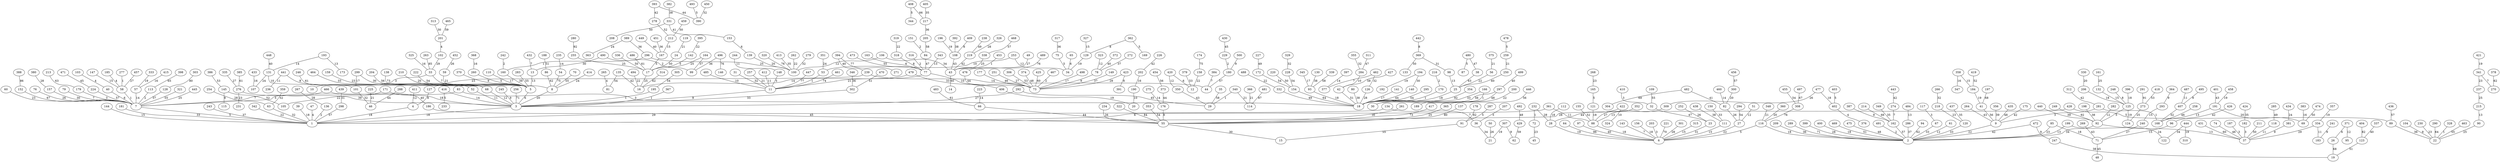 graph G {
    "1" [label="1"];
    "2" [label="2"];
    "3" [label="3"];
    "4" [label="4"];
    "5" [label="5"];
    "6" [label="6"];
    "7" [label="7"];
    "8" [label="8"];
    "9" [label="9"];
    "10" [label="10"];
    "11" [label="11"];
    "12" [label="12"];
    "13" [label="13"];
    "14" [label="14"];
    "15" [label="15"];
    "16" [label="16"];
    "17" [label="17"];
    "18" [label="18"];
    "19" [label="19"];
    "20" [label="20"];
    "21" [label="21"];
    "22" [label="22"];
    "23" [label="23"];
    "24" [label="24"];
    "25" [label="25"];
    "26" [label="26"];
    "27" [label="27"];
    "28" [label="28"];
    "29" [label="29"];
    "30" [label="30"];
    "31" [label="31"];
    "32" [label="32"];
    "33" [label="33"];
    "34" [label="34"];
    "35" [label="35"];
    "36" [label="36"];
    "37" [label="37"];
    "38" [label="38"];
    "39" [label="39"];
    "40" [label="40"];
    "41" [label="41"];
    "42" [label="42"];
    "43" [label="43"];
    "44" [label="44"];
    "45" [label="45"];
    "46" [label="46"];
    "47" [label="47"];
    "48" [label="48"];
    "49" [label="49"];
    "50" [label="50"];
    "51" [label="51"];
    "52" [label="52"];
    "53" [label="53"];
    "54" [label="54"];
    "55" [label="55"];
    "56" [label="56"];
    "57" [label="57"];
    "58" [label="58"];
    "59" [label="59"];
    "60" [label="60"];
    "61" [label="61"];
    "62" [label="62"];
    "63" [label="63"];
    "64" [label="64"];
    "65" [label="65"];
    "66" [label="66"];
    "67" [label="67"];
    "68" [label="68"];
    "69" [label="69"];
    "70" [label="70"];
    "71" [label="71"];
    "72" [label="72"];
    "73" [label="73"];
    "74" [label="74"];
    "75" [label="75"];
    "76" [label="76"];
    "77" [label="77"];
    "78" [label="78"];
    "79" [label="79"];
    "80" [label="80"];
    "81" [label="81"];
    "82" [label="82"];
    "83" [label="83"];
    "84" [label="84"];
    "85" [label="85"];
    "86" [label="86"];
    "87" [label="87"];
    "88" [label="88"];
    "89" [label="89"];
    "90" [label="90"];
    "91" [label="91"];
    "92" [label="92"];
    "93" [label="93"];
    "94" [label="94"];
    "95" [label="95"];
    "96" [label="96"];
    "97" [label="97"];
    "98" [label="98"];
    "99" [label="99"];
    "100" [label="100"];
    "101" [label="101"];
    "102" [label="102"];
    "103" [label="103"];
    "104" [label="104"];
    "105" [label="105"];
    "106" [label="106"];
    "107" [label="107"];
    "108" [label="108"];
    "109" [label="109"];
    "110" [label="110"];
    "111" [label="111"];
    "112" [label="112"];
    "113" [label="113"];
    "114" [label="114"];
    "115" [label="115"];
    "116" [label="116"];
    "117" [label="117"];
    "118" [label="118"];
    "119" [label="119"];
    "120" [label="120"];
    "121" [label="121"];
    "122" [label="122"];
    "123" [label="123"];
    "124" [label="124"];
    "125" [label="125"];
    "126" [label="126"];
    "127" [label="127"];
    "128" [label="128"];
    "129" [label="129"];
    "130" [label="130"];
    "131" [label="131"];
    "132" [label="132"];
    "133" [label="133"];
    "134" [label="134"];
    "135" [label="135"];
    "136" [label="136"];
    "137" [label="137"];
    "138" [label="138"];
    "139" [label="139"];
    "140" [label="140"];
    "141" [label="141"];
    "142" [label="142"];
    "143" [label="143"];
    "144" [label="144"];
    "145" [label="145"];
    "146" [label="146"];
    "147" [label="147"];
    "148" [label="148"];
    "149" [label="149"];
    "150" [label="150"];
    "151" [label="151"];
    "152" [label="152"];
    "153" [label="153"];
    "154" [label="154"];
    "155" [label="155"];
    "156" [label="156"];
    "157" [label="157"];
    "158" [label="158"];
    "159" [label="159"];
    "160" [label="160"];
    "161" [label="161"];
    "162" [label="162"];
    "163" [label="163"];
    "164" [label="164"];
    "165" [label="165"];
    "166" [label="166"];
    "167" [label="167"];
    "168" [label="168"];
    "169" [label="169"];
    "170" [label="170"];
    "171" [label="171"];
    "172" [label="172"];
    "173" [label="173"];
    "174" [label="174"];
    "175" [label="175"];
    "176" [label="176"];
    "177" [label="177"];
    "178" [label="178"];
    "179" [label="179"];
    "180" [label="180"];
    "181" [label="181"];
    "182" [label="182"];
    "183" [label="183"];
    "184" [label="184"];
    "185" [label="185"];
    "186" [label="186"];
    "187" [label="187"];
    "188" [label="188"];
    "189" [label="189"];
    "190" [label="190"];
    "191" [label="191"];
    "192" [label="192"];
    "193" [label="193"];
    "194" [label="194"];
    "195" [label="195"];
    "196" [label="196"];
    "197" [label="197"];
    "198" [label="198"];
    "199" [label="199"];
    "200" [label="200"];
    "201" [label="201"];
    "202" [label="202"];
    "203" [label="203"];
    "204" [label="204"];
    "205" [label="205"];
    "206" [label="206"];
    "207" [label="207"];
    "208" [label="208"];
    "209" [label="209"];
    "210" [label="210"];
    "211" [label="211"];
    "212" [label="212"];
    "213" [label="213"];
    "214" [label="214"];
    "215" [label="215"];
    "216" [label="216"];
    "217" [label="217"];
    "218" [label="218"];
    "219" [label="219"];
    "220" [label="220"];
    "221" [label="221"];
    "222" [label="222"];
    "223" [label="223"];
    "224" [label="224"];
    "225" [label="225"];
    "226" [label="226"];
    "227" [label="227"];
    "228" [label="228"];
    "229" [label="229"];
    "230" [label="230"];
    "231" [label="231"];
    "232" [label="232"];
    "233" [label="233"];
    "234" [label="234"];
    "235" [label="235"];
    "236" [label="236"];
    "237" [label="237"];
    "238" [label="238"];
    "239" [label="239"];
    "240" [label="240"];
    "241" [label="241"];
    "242" [label="242"];
    "243" [label="243"];
    "244" [label="244"];
    "245" [label="245"];
    "246" [label="246"];
    "247" [label="247"];
    "248" [label="248"];
    "249" [label="249"];
    "250" [label="250"];
    "251" [label="251"];
    "252" [label="252"];
    "253" [label="253"];
    "254" [label="254"];
    "255" [label="255"];
    "256" [label="256"];
    "257" [label="257"];
    "258" [label="258"];
    "259" [label="259"];
    "260" [label="260"];
    "261" [label="261"];
    "262" [label="262"];
    "263" [label="263"];
    "264" [label="264"];
    "265" [label="265"];
    "266" [label="266"];
    "267" [label="267"];
    "268" [label="268"];
    "269" [label="269"];
    "270" [label="270"];
    "271" [label="271"];
    "272" [label="272"];
    "273" [label="273"];
    "274" [label="274"];
    "275" [label="275"];
    "276" [label="276"];
    "277" [label="277"];
    "278" [label="278"];
    "279" [label="279"];
    "280" [label="280"];
    "281" [label="281"];
    "282" [label="282"];
    "283" [label="283"];
    "284" [label="284"];
    "285" [label="285"];
    "286" [label="286"];
    "287" [label="287"];
    "288" [label="288"];
    "289" [label="289"];
    "290" [label="290"];
    "291" [label="291"];
    "292" [label="292"];
    "293" [label="293"];
    "294" [label="294"];
    "295" [label="295"];
    "296" [label="296"];
    "297" [label="297"];
    "298" [label="298"];
    "299" [label="299"];
    "300" [label="300"];
    "301" [label="301"];
    "302" [label="302"];
    "303" [label="303"];
    "304" [label="304"];
    "305" [label="305"];
    "306" [label="306"];
    "307" [label="307"];
    "308" [label="308"];
    "309" [label="309"];
    "310" [label="310"];
    "311" [label="311"];
    "312" [label="312"];
    "313" [label="313"];
    "314" [label="314"];
    "315" [label="315"];
    "316" [label="316"];
    "317" [label="317"];
    "318" [label="318"];
    "319" [label="319"];
    "320" [label="320"];
    "321" [label="321"];
    "322" [label="322"];
    "323" [label="323"];
    "324" [label="324"];
    "325" [label="325"];
    "326" [label="326"];
    "327" [label="327"];
    "328" [label="328"];
    "329" [label="329"];
    "330" [label="330"];
    "331" [label="331"];
    "332" [label="332"];
    "333" [label="333"];
    "334" [label="334"];
    "335" [label="335"];
    "336" [label="336"];
    "337" [label="337"];
    "338" [label="338"];
    "339" [label="339"];
    "340" [label="340"];
    "341" [label="341"];
    "342" [label="342"];
    "343" [label="343"];
    "344" [label="344"];
    "345" [label="345"];
    "346" [label="346"];
    "347" [label="347"];
    "348" [label="348"];
    "349" [label="349"];
    "350" [label="350"];
    "351" [label="351"];
    "352" [label="352"];
    "353" [label="353"];
    "354" [label="354"];
    "355" [label="355"];
    "356" [label="356"];
    "357" [label="357"];
    "358" [label="358"];
    "359" [label="359"];
    "360" [label="360"];
    "361" [label="361"];
    "362" [label="362"];
    "363" [label="363"];
    "364" [label="364"];
    "365" [label="365"];
    "366" [label="366"];
    "367" [label="367"];
    "368" [label="368"];
    "369" [label="369"];
    "370" [label="370"];
    "371" [label="371"];
    "372" [label="372"];
    "373" [label="373"];
    "374" [label="374"];
    "375" [label="375"];
    "376" [label="376"];
    "377" [label="377"];
    "378" [label="378"];
    "379" [label="379"];
    "380" [label="380"];
    "381" [label="381"];
    "382" [label="382"];
    "383" [label="383"];
    "384" [label="384"];
    "385" [label="385"];
    "386" [label="386"];
    "387" [label="387"];
    "388" [label="388"];
    "389" [label="389"];
    "390" [label="390"];
    "391" [label="391"];
    "392" [label="392"];
    "393" [label="393"];
    "394" [label="394"];
    "395" [label="395"];
    "396" [label="396"];
    "397" [label="397"];
    "398" [label="398"];
    "399" [label="399"];
    "400" [label="400"];
    "401" [label="401"];
    "402" [label="402"];
    "403" [label="403"];
    "404" [label="404"];
    "405" [label="405"];
    "406" [label="406"];
    "407" [label="407"];
    "408" [label="408"];
    "409" [label="409"];
    "410" [label="410"];
    "411" [label="411"];
    "412" [label="412"];
    "413" [label="413"];
    "414" [label="414"];
    "415" [label="415"];
    "416" [label="416"];
    "417" [label="417"];
    "418" [label="418"];
    "419" [label="419"];
    "420" [label="420"];
    "421" [label="421"];
    "422" [label="422"];
    "423" [label="423"];
    "424" [label="424"];
    "425" [label="425"];
    "426" [label="426"];
    "427" [label="427"];
    "428" [label="428"];
    "429" [label="429"];
    "430" [label="430"];
    "431" [label="431"];
    "432" [label="432"];
    "433" [label="433"];
    "434" [label="434"];
    "435" [label="435"];
    "436" [label="436"];
    "437" [label="437"];
    "438" [label="438"];
    "439" [label="439"];
    "440" [label="440"];
    "441" [label="441"];
    "442" [label="442"];
    "443" [label="443"];
    "444" [label="444"];
    "445" [label="445"];
    "446" [label="446"];
    "447" [label="447"];
    "448" [label="448"];
    "449" [label="449"];
    "450" [label="450"];
    "451" [label="451"];
    "452" [label="452"];
    "453" [label="453"];
    "454" [label="454"];
    "455" [label="455"];
    "456" [label="456"];
    "457" [label="457"];
    "458" [label="458"];
    "459" [label="459"];
    "460" [label="460"];
    "461" [label="461"];
    "462" [label="462"];
    "463" [label="463"];
    "464" [label="464"];
    "465" [label="465"];
    "466" [label="466"];
    "467" [label="467"];
    "468" [label="468"];
    "469" [label="469"];
    "470" [label="470"];
    "471" [label="471"];
    "472" [label="472"];
    "473" [label="473"];
    "474" [label="474"];
    "475" [label="475"];
    "476" [label="476"];
    "477" [label="477"];
    "478" [label="478"];
    "479" [label="479"];
    "480" [label="480"];
    "481" [label="481"];
    "482" [label="482"];
    "483" [label="483"];
    "484" [label="484"];
    "485" [label="485"];
    "486" [label="486"];
    "487" [label="487"];
    "488" [label="488"];
    "489" [label="489"];
    "490" [label="490"];
    "491" [label="491"];
    "492" [label="492"];
    "493" [label="493"];
    "494" [label="494"];
    "495" [label="495"];
    "496" [label="496"];
    "497" [label="497"];
    "498" [label="498"];
    "499" [label="499"];
    "500" [label="500"];
    "64" -- "6" [label="96", color=black];
    "249" -- "92" [label="92", color=black];
    "280" -- "255" [label="92", color=black];
    "354" -- "18" [label="92", color=black];
    "291" -- "273" [label="91", color=black];
    "481" -- "114" [label="87", color=black];
    "388" -- "152" [label="86", color=black];
    "263" -- "33" [label="85", color=black];
    "322" -- "55" [label="84", color=black];
    "178" -- "91" [label="82", color=black];
    "404" -- "123" [label="82", color=black];
    "137" -- "55" [label="80", color=black];
    "303" -- "128" [label="80", color=black];
    "394" -- "271" [label="77", color=black];
    "447" -- "11" [label="77", color=black];
    "308" -- "116" [label="76", color=black];
    "320" -- "100" [label="76", color=black];
    "489" -- "476" [label="76", color=black];
    "496" -- "146" [label="76", color=black];
    "54" -- "8" [label="75", color=black];
    "174" -- "158" [label="75", color=black];
    "461" -- "11" [label="74", color=black];
    "138" -- "68" [label="73", color=black];
    "417" -- "55" [label="73", color=black];
    "256" -- "3" [label="71", color=black];
    "289" -- "2" [label="71", color=black];
    "221" -- "6" [label="70", color=black];
    "482" -- "304" [label="69", color=black];
    "26" -- "19" [label="68", color=black];
    "197" -- "41" [label="68", color=black];
    "152" -- "7" [label="67", color=black];
    "497" -- "308" [label="67", color=black];
    "214" -- "162" [label="66", color=black];
    "408" -- "217" [label="66", color=black];
    "398" -- "113" [label="65", color=black];
    "154" -- "18" [label="64", color=black];
    "290" -- "22" [label="64", color=black];
    "38" -- "25" [label="63", color=black];
    "213" -- "179" [label="63", color=black];
    "86" -- "8" [label="62", color=black];
    "94" -- "2" [label="62", color=black];
    "314" -- "16" [label="62", color=black];
    "378" -- "270" [label="62", color=black];
    "246" -- "101" [label="61", color=black];
    "385" -- "276" [label="61", color=black];
    "483" -- "66" [label="61", color=black];
    "486" -- "17" [label="61", color=black];
    "43" -- "14" [label="60", color=black];
    "250" -- "25" [label="60", color=black];
    "425" -- "73" [label="60", color=black];
    "431" -- "37" [label="60", color=black];
    "429" -- "62" [label="59", color=black];
    "465" -- "201" [label="59", color=black];
    "35" -- "29" [label="58", color=black];
    "205" -- "84" [label="58", color=black];
    "339" -- "93" [label="58", color=black];
    "427" -- "42" [label="58", color=black];
    "162" -- "2" [label="57", color=black];
    "180" -- "44" [label="57", color=black];
    "224" -- "7" [label="57", color=black];
    "298" -- "1" [label="57", color=black];
    "436" -- "89" [label="57", color=black];
    "456" -- "300" [label="57", color=black];
    "468" -- "338" [label="57", color=black];
    "41" -- "9" [label="56", color=black];
    "204" -- "68" [label="56", color=black];
    "297" -- "18" [label="56", color=black];
    "446" -- "365" [label="56", color=black];
    "454" -- "373" [label="56", color=black];
    "70" -- "8" [label="55", color=black];
    "91" -- "15" [label="55", color=black];
    "109" -- "32" [label="55", color=black];
    "283" -- "5" [label="55", color=black];
    "321" -- "7" [label="55", color=black];
    "463" -- "22" [label="55", color=black];
    "473" -- "77" [label="55", color=black];
    "135" -- "81" [label="54", color=black];
    "172" -- "154" [label="54", color=black];
    "222" -- "5" [label="54", color=black];
    "228" -- "154" [label="54", color=black];
    "294" -- "27" [label="54", color=black];
    "295" -- "18" [label="54", color=black];
    "305" -- "195" [label="54", color=black];
    "353" -- "55" [label="54", color=black];
    "455" -- "308" [label="54", color=black];
    "306" -- "73" [label="53", color=black];
    "379" -- "12" [label="53", color=black];
    "386" -- "145" [label="53", color=black];
    "418" -- "273" [label="53", color=black];
    "145" -- "105" [label="52", color=black];
    "155" -- "88" [label="52", color=black];
    "278" -- "212" [label="52", color=black];
    "359" -- "63" [label="52", color=black];
    "419" -- "184" [label="52", color=black];
    "42" -- "18" [label="51", color=black];
    "123" -- "19" [label="51", color=black];
    "188" -- "86" [label="51", color=black];
    "469" -- "2" [label="51", color=black];
    "470" -- "302" [label="51", color=black];
    "24" -- "17" [label="50", color=black];
    "211" -- "37" [label="50", color=black];
    "220" -- "154" [label="50", color=black];
    "331" -- "208" [label="50", color=black];
    "336" -- "17" [label="50", color=black];
    "369" -- "133" [label="50", color=black];
    "459" -- "212" [label="50", color=black];
    "474" -- "69" [label="50", color=black];
    "227" -- "172" [label="49", color=black];
    "238" -- "219" [label="49", color=black];
    "285" -- "118" [label="49", color=black];
    "332" -- "18" [label="49", color=black];
    "297" -- "189" [label="48", color=black];
    "374" -- "73" [label="48", color=black];
    "435" -- "9" [label="48", color=black];
    "475" -- "2" [label="48", color=black];
    "492" -- "429" [label="48", color=black];
    "32" -- "23" [label="47", color=black];
    "84" -- "77" [label="47", color=black];
    "311" -- "284" [label="47", color=black];
    "480" -- "38" [label="47", color=black];
    "74" -- "37" [label="46", color=black];
    "177" -- "73" [label="46", color=black];
    "258" -- "168" [label="46", color=black];
    "71" -- "48" [label="45", color=black];
    "186" -- "55" [label="45", color=black];
    "292" -- "29" [label="45", color=black];
    "430" -- "229" [label="45", color=black];
    "471" -- "224" [label="45", color=black];
    "66" -- "55" [label="44", color=black];
    "140" -- "18" [label="44", color=black];
    "288" -- "46" [label="44", color=black];
    "373" -- "176" [label="44", color=black];
    "393" -- "390" [label="44", color=black];
    "422" -- "28" [label="44", color=black];
    "476" -- "73" [label="44", color=black];
    "108" -- "43" [label="43", color=black];
    "264" -- "9" [label="43", color=black];
    "269" -- "71" [label="43", color=black];
    "350" -- "29" [label="43", color=black];
    "401" -- "191" [label="43", color=black];
    "135" -- "16" [label="42", color=black];
    "175" -- "9" [label="42", color=black];
    "219" -- "43" [label="42", color=black];
    "226" -- "202" [label="42", color=black];
    "312" -- "281" [label="42", color=black];
    "393" -- "278" [label="42", color=black];
    "426" -- "96" [label="42", color=black];
    "443" -- "274" [label="42", color=black];
    "472" -- "2" [label="42", color=black];
    "331" -- "153" [label="41", color=black];
    "482" -- "82" [label="41", color=black];
    "97" -- "6" [label="40", color=black];
    "337" -- "123" [label="40", color=black];
    "372" -- "78" [label="40", color=black];
    "394" -- "239" [label="40", color=black];
    "448" -- "131" [label="40", color=black];
    "449" -- "167" [label="40", color=black];
    "466" -- "186" [label="40", color=black];
    "499" -- "297" [label="40", color=black];
    "160" -- "5" [label="39", color=black];
    "276" -- "3" [label="39", color=black];
    "356" -- "9" [label="39", color=black];
    "440" -- "92" [label="39", color=black];
    "80" -- "18" [label="38", color=black];
    "130" -- "93" [label="38", color=black];
    "198" -- "92" [label="38", color=black];
    "247" -- "19" [label="38", color=black];
    "382" -- "331" [label="38", color=black];
    "392" -- "108" [label="38", color=black];
    "438" -- "111" [label="38", color=black];
    "128" -- "7" [label="37", color=black];
    "149" -- "73" [label="37", color=black];
    "164" -- "99" [label="37", color=black];
    "243" -- "1" [label="37", color=black];
    "272" -- "78" [label="37", color=black];
    "286" -- "2" [label="37", color=black];
    "89" -- "22" [label="36", color=black];
    "209" -- "2" [label="36", color=black];
    "217" -- "205" [label="36", color=black];
    "317" -- "75" [label="36", color=black];
    "346" -- "302" [label="36", color=black];
    "389" -- "296" [label="36", color=black];
    "451" -- "167" [label="36", color=black];
    "496" -- "99" [label="36", color=black];
    "349" -- "162" [label="35", color=black];
    "405" -- "217" [label="35", color=black];
    "413" -- "100" [label="35", color=black];
    "424" -- "182" [label="35", color=black];
    "437" -- "120" [label="35", color=black];
    "36" -- "21" [label="34", color=black];
    "92" -- "2" [label="34", color=black];
    "106" -- "43" [label="34", color=black];
    "444" -- "122" [label="34", color=black];
    "67" -- "2" [label="33", color=black];
    "120" -- "2" [label="33", color=black];
    "150" -- "111" [label="33", color=black];
    "166" -- "18" [label="33", color=black];
    "181" -- "1" [label="33", color=black];
    "302" -- "3" [label="33", color=black];
    "464" -- "52" [label="33", color=black];
    "479" -- "406" [label="33", color=black];
    "31" -- "11" [label="32", color=black];
    "63" -- "1" [label="32", color=black];
    "101" -- "46" [label="32", color=black];
    "266" -- "218" [label="32", color=black];
    "279" -- "100" [label="32", color=black];
    "329" -- "228" [label="32", color=black];
    "355" -- "284" [label="32", color=black];
    "407" -- "168" [label="32", color=black];
    "450" -- "390" [label="32", color=black];
    "462" -- "126" [label="32", color=black];
    "23" -- "6" [label="31", color=black];
    "369" -- "98" [label="31", color=black];
    "439" -- "298" [label="31", color=black];
    "55" -- "15" [label="30", color=black];
    "157" -- "7" [label="30", color=black];
    "194" -- "140" [label="30", color=black];
    "261" -- "55" [label="30", color=black];
    "299" -- "5" [label="30", color=black];
    "313" -- "201" [label="30", color=black];
    "490" -- "13" [label="30", color=black];
    "102" -- "33" [label="29", color=black];
    "134" -- "1" [label="29", color=black];
    "334" -- "37" [label="29", color=black];
    "126" -- "18" [label="28", color=black];
    "232" -- "28" [label="28", color=black];
    "254" -- "63" [label="28", color=black];
    "267" -- "136" [label="28", color=black];
    "301" -- "6" [label="28", color=black];
    "326" -- "219" [label="28", color=black];
    "380" -- "157" [label="28", color=black];
    "399" -- "2" [label="28", color=black];
    "423" -- "73" [label="28", color=black];
    "428" -- "1" [label="28", color=black];
    "49" -- "43" [label="27", color=black];
    "240" -- "71" [label="27", color=black];
    "251" -- "73" [label="27", color=black];
    "292" -- "3" [label="27", color=black];
    "335" -- "276" [label="27", color=black];
    "352" -- "88" [label="27", color=black];
    "457" -- "58" [label="27", color=black];
    "50" -- "21" [label="26", color=black];
    "76" -- "7" [label="26", color=black];
    "82" -- "27" [label="26", color=black];
    "234" -- "55" [label="26", color=black];
    "252" -- "23" [label="26", color=black];
    "452" -- "59" [label="26", color=black];
    "477" -- "309" [label="26", color=black];
    "17" -- "16" [label="25", color=black];
    "90" -- "22" [label="25", color=black];
    "161" -- "132" [label="25", color=black];
    "164" -- "17" [label="25", color=black];
    "237" -- "215" [label="25", color=black];
    "255" -- "17" [label="25", color=black];
    "273" -- "124" [label="25", color=black];
    "296" -- "100" [label="25", color=black];
    "338" -- "43" [label="25", color=black];
    "365" -- "55" [label="25", color=black];
    "445" -- "7" [label="25", color=black];
    "131" -- "107" [label="24", color=black];
    "199" -- "122" [label="24", color=black];
    "351" -- "53" [label="24", color=black];
    "389" -- "363" [label="24", color=black];
    "414" -- "8" [label="24", color=black];
    "434" -- "381" [label="24", color=black];
    "60" -- "7" [label="23", color=black];
    "72" -- "45" [label="23", color=black];
    "85" -- "2" [label="23", color=black];
    "159" -- "52" [label="23", color=black];
    "218" -- "120" [label="23", color=black];
    "230" -- "22" [label="23", color=black];
    "239" -- "127" [label="23", color=black];
    "268" -- "165" [label="23", color=black];
    "276" -- "231" [label="23", color=black];
    "341" -- "237" [label="23", color=black];
    "9" -- "2" [label="22", color=black];
    "27" -- "6" [label="22", color=black];
    "56" -- "25" [label="22", color=black];
    "158" -- "12" [label="22", color=black];
    "171" -- "105" [label="22", color=black];
    "200" -- "30" [label="22", color=black];
    "262" -- "100" [label="22", color=black];
    "319" -- "318" [label="22", color=black];
    "342" -- "1" [label="22", color=black];
    "395" -- "142" [label="22", color=black];
    "488" -- "332" [label="22", color=black];
    "494" -- "16" [label="22", color=black];
    "59" -- "5" [label="21", color=black];
    "77" -- "11" [label="21", color=black];
    "119" -- "24" [label="21", color=black];
    "225" -- "46" [label="21", color=black];
    "257" -- "11" [label="21", color=black];
    "259" -- "250" [label="21", color=black];
    "340" -- "114" [label="21", color=black];
    "348" -- "116" [label="21", color=black];
    "366" -- "114" [label="21", color=black];
    "375" -- "56" [label="21", color=black];
    "8" -- "3" [label="20", color=black];
    "139" -- "100" [label="20", color=black];
    "191" -- "69" [label="20", color=black];
    "210" -- "5" [label="20", color=black];
    "300" -- "82" [label="20", color=black];
    "330" -- "206" [label="20", color=black];
    "360" -- "116" [label="20", color=black];
    "28" -- "6" [label="19", color=black];
    "125" -- "124" [label="19", color=black];
    "129" -- "34" [label="19", color=black];
    "184" -- "41" [label="19", color=black];
    "194" -- "192" [label="19", color=black];
    "196" -- "108" [label="19", color=black];
    "307" -- "21" [label="19", color=black];
    "333" -- "57" [label="19", color=black];
    "357" -- "334" [label="19", color=black];
    "406" -- "20" [label="19", color=black];
    "421" -- "341" [label="19", color=black];
    "444" -- "310" [label="19", color=black];
    "458" -- "191" [label="19", color=black];
    "3" -- "1" [label="18", color=black];
    "4" -- "1" [label="18", color=black];
    "25" -- "18" [label="18", color=black];
    "39" -- "1" [label="18", color=black];
    "85" -- "71" [label="18", color=black];
    "88" -- "6" [label="18", color=black];
    "93" -- "18" [label="18", color=black];
    "112" -- "28" [label="18", color=black];
    "116" -- "2" [label="18", color=black];
    "121" -- "88" [label="18", color=black];
    "156" -- "6" [label="18", color=black];
    "171" -- "3" [label="18", color=black];
    "206" -- "125" [label="18", color=black];
    "396" -- "125" [label="18", color=black];
    "400" -- "2" [label="18", color=black];
    "477" -- "402" [label="18", color=black];
    "110" -- "5" [label="17", color=black];
    "141" -- "18" [label="17", color=black];
    "299" -- "101" [label="17", color=black];
    "345" -- "93" [label="17", color=black];
    "498" -- "73" [label="17", color=black];
    "202" -- "190" [label="16", color=black];
    "325" -- "33" [label="16", color=black];
    "358" -- "347" [label="16", color=black];
    "368" -- "260" [label="16", color=black];
    "383" -- "69" [label="16", color=black];
    "415" -- "57" [label="16", color=black];
    "433" -- "107" [label="16", color=black];
    "96" -- "71" [label="15", color=black];
    "111" -- "6" [label="15", color=black];
    "132" -- "125" [label="15", color=black];
    "144" -- "1" [label="15", color=black];
    "147" -- "58" [label="15", color=black];
    "212" -- "167" [label="15", color=black];
    "293" -- "240" [label="15", color=black];
    "315" -- "6" [label="15", color=black];
    "327" -- "129" [label="15", color=black];
    "358" -- "184" [label="15", color=black];
    "57" -- "7" [label="14", color=black];
    "193" -- "131" [label="14", color=black];
    "223" -- "66" [label="14", color=black];
    "235" -- "54" [label="14", color=black];
    "239" -- "44" [label="14", color=black];
    "275" -- "176" [label="14", color=black];
    "397" -- "377" [label="14", color=black];
    "416" -- "3" [label="14", color=black];
    "460" -- "82" [label="14", color=black];
    "479" -- "16" [label="14", color=black];
    "13" -- "5" [label="13", color=black];
    "92" -- "37" [label="13", color=black];
    "98" -- "25" [label="13", color=black];
    "191" -- "168" [label="13", color=black];
    "193" -- "173" [label="13", color=black];
    "199" -- "2" [label="13", color=black];
    "215" -- "90" [label="13", color=black];
    "309" -- "88" [label="13", color=black];
    "343" -- "77" [label="13", color=black];
    "484" -- "286" [label="13", color=black];
    "51" -- "27" [label="12", color=black];
    "61" -- "2" [label="12", color=black];
    "68" -- "3" [label="12", color=black];
    "106" -- "100" [label="12", color=black];
    "253" -- "34" [label="12", color=black];
    "282" -- "92" [label="12", color=black];
    "323" -- "78" [label="12", color=black];
    "371" -- "95" [label="12", color=black];
    "411" -- "4" [label="12", color=black];
    "420" -- "350" [label="12", color=black];
    "52" -- "3" [label="11", color=black];
    "118" -- "37" [label="11", color=black];
    "244" -- "148" [label="11", color=black];
    "334" -- "183" [label="11", color=black];
    "361" -- "88" [label="11", color=black];
    "412" -- "11" [label="11", color=black];
    "441" -- "236" [label="11", color=black];
    "487" -- "407" [label="11", color=black];
    "77" -- "73" [label="10", color=black];
    "131" -- "68" [label="10", color=black];
    "190" -- "20" [label="10", color=black];
    "253" -- "53" [label="10", color=black];
    "284" -- "42" [label="10", color=black];
    "422" -- "324" [label="10", color=black];
    "485" -- "11" [label="10", color=black];
    "11" -- "3" [label="9", color=black];
    "78" -- "73" [label="9", color=black];
    "104" -- "22" [label="9", color=black];
    "145" -- "115" [label="9", color=black];
    "176" -- "55" [label="9", color=black];
    "241" -- "183" [label="9", color=black];
    "245" -- "3" [label="9", color=black];
    "307" -- "62" [label="9", color=black];
    "364" -- "293" [label="9", color=black];
    "370" -- "5" [label="9", color=black];
    "381" -- "37" [label="9", color=black];
    "387" -- "162" [label="9", color=black];
    "472" -- "247" [label="9", color=black];
    "495" -- "407" [label="9", color=black];
    "500" -- "180" [label="9", color=black];
    "127" -- "4" [label="8", color=black];
    "248" -- "125" [label="8", color=black];
    "318" -- "77" [label="8", color=black];
    "362" -- "129" [label="8", color=black];
    "409" -- "108" [label="8", color=black];
    "423" -- "391" [label="8", color=black];
    "441" -- "5" [label="8", color=black];
    "442" -- "369" [label="8", color=black];
    "33" -- "8" [label="7", color=black];
    "79" -- "7" [label="7", color=black];
    "134" -- "36" [label="7", color=black];
    "143" -- "6" [label="7", color=black];
    "274" -- "162" [label="7", color=black];
    "341" -- "270" [label="7", color=black];
    "384" -- "44" [label="7", color=black];
    "432" -- "13" [label="7", color=black];
    "462" -- "377" [label="7", color=black];
    "466" -- "7" [label="7", color=black];
    "5" -- "3" [label="6", color=black];
    "40" -- "7" [label="6", color=black];
    "65" -- "34" [label="6", color=black];
    "153" -- "139" [label="6", color=black];
    "163" -- "77" [label="6", color=black];
    "361" -- "1" [label="6", color=black];
    "371" -- "26" [label="6", color=black];
    "420" -- "12" [label="6", color=black];
    "7" -- "1" [label="5", color=black];
    "75" -- "34" [label="5", color=black];
    "83" -- "7" [label="5", color=black];
    "116" -- "6" [label="5", color=black];
    "125" -- "92" [label="5", color=black];
    "142" -- "17" [label="5", color=black];
    "148" -- "11" [label="5", color=black];
    "165" -- "121" [label="5", color=black];
    "167" -- "17" [label="5", color=black];
    "260" -- "5" [label="5", color=black];
    "287" -- "91" [label="5", color=black];
    "362" -- "169" [label="5", color=black];
    "403" -- "402" [label="5", color=black];
    "408" -- "344" [label="5", color=black];
    "416" -- "233" [label="5", color=black];
    "428" -- "89" [label="5", color=black];
    "478" -- "259" [label="5", color=black];
    "480" -- "87" [label="5", color=black];
    "493" -- "390" [label="5", color=black];
    "47" -- "1" [label="4", color=black];
    "103" -- "40" [label="4", color=black];
    "185" -- "58" [label="4", color=black];
    "201" -- "102" [label="4", color=black];
    "265" -- "81" [label="4", color=black];
    "402" -- "376" [label="4", color=black];
    "33" -- "10" [label="3", color=black];
    "83" -- "18" [label="3", color=black];
    "117" -- "67" [label="3", color=black];
    "179" -- "7" [label="3", color=black];
    "182" -- "37" [label="3", color=black];
    "187" -- "37" [label="3", color=black];
    "203" -- "6" [label="3", color=black];
    "207" -- "36" [label="3", color=black];
    "281" -- "9" [label="3", color=black];
    "410" -- "32" [label="3", color=black];
    "113" -- "7" [label="2", color=black];
    "136" -- "1" [label="2", color=black];
    "151" -- "84" [label="2", color=black];
    "216" -- "170" [label="2", color=black];
    "229" -- "180" [label="2", color=black];
    "242" -- "160" [label="2", color=black];
    "316" -- "77" [label="2", color=black];
    "467" -- "73" [label="2", color=black];
    "490" -- "99" [label="2", color=black];
    "491" -- "2" [label="2", color=black];
    "53" -- "11" [label="1", color=black];
    "58" -- "7" [label="1", color=black];
    "166" -- "30" [label="1", color=black];
    "170" -- "18" [label="1", color=black];
    "195" -- "3" [label="1", color=black];
    "232" -- "72" [label="1", color=black];
    "277" -- "58" [label="1", color=black];
    "281" -- "168" [label="1", color=black];
    "296" -- "160" [label="1", color=black];
    "328" -- "22" [label="1", color=black];
    "340" -- "29" [label="1", color=black];
    "367" -- "3" [label="1", color=black];
    "453" -- "43" [label="1", color=black];
}
